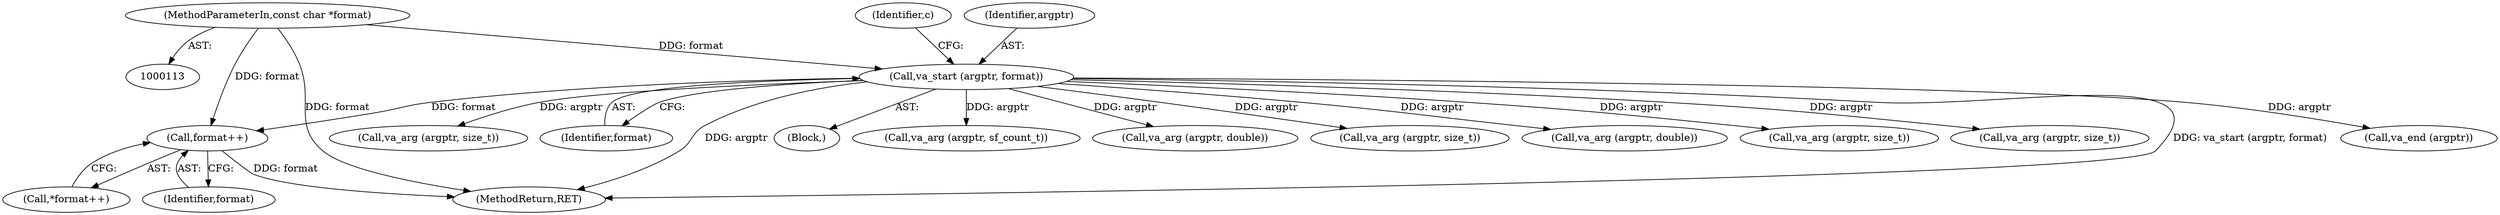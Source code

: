digraph "0_libsndfile_708e996c87c5fae77b104ccfeb8f6db784c32074_17@pointer" {
"1000142" [label="(Call,format++)"];
"1000135" [label="(Call,va_start (argptr, format))"];
"1000115" [label="(MethodParameterIn,const char *format)"];
"1000771" [label="(Call,va_arg (argptr, size_t))"];
"1000717" [label="(Call,va_arg (argptr, size_t))"];
"1000931" [label="(Call,va_end (argptr))"];
"1000140" [label="(Identifier,c)"];
"1000893" [label="(Call,va_arg (argptr, size_t))"];
"1000137" [label="(Identifier,format)"];
"1000115" [label="(MethodParameterIn,const char *format)"];
"1000141" [label="(Call,*format++)"];
"1000116" [label="(Block,)"];
"1000935" [label="(MethodReturn,RET)"];
"1000273" [label="(Call,va_arg (argptr, sf_count_t))"];
"1000143" [label="(Identifier,format)"];
"1000363" [label="(Call,va_arg (argptr, double))"];
"1000142" [label="(Call,format++)"];
"1000854" [label="(Call,va_arg (argptr, size_t))"];
"1000135" [label="(Call,va_start (argptr, format))"];
"1000413" [label="(Call,va_arg (argptr, double))"];
"1000136" [label="(Identifier,argptr)"];
"1000142" -> "1000141"  [label="AST: "];
"1000142" -> "1000143"  [label="CFG: "];
"1000143" -> "1000142"  [label="AST: "];
"1000141" -> "1000142"  [label="CFG: "];
"1000142" -> "1000935"  [label="DDG: format"];
"1000135" -> "1000142"  [label="DDG: format"];
"1000115" -> "1000142"  [label="DDG: format"];
"1000135" -> "1000116"  [label="AST: "];
"1000135" -> "1000137"  [label="CFG: "];
"1000136" -> "1000135"  [label="AST: "];
"1000137" -> "1000135"  [label="AST: "];
"1000140" -> "1000135"  [label="CFG: "];
"1000135" -> "1000935"  [label="DDG: va_start (argptr, format)"];
"1000135" -> "1000935"  [label="DDG: argptr"];
"1000115" -> "1000135"  [label="DDG: format"];
"1000135" -> "1000273"  [label="DDG: argptr"];
"1000135" -> "1000363"  [label="DDG: argptr"];
"1000135" -> "1000413"  [label="DDG: argptr"];
"1000135" -> "1000717"  [label="DDG: argptr"];
"1000135" -> "1000771"  [label="DDG: argptr"];
"1000135" -> "1000854"  [label="DDG: argptr"];
"1000135" -> "1000893"  [label="DDG: argptr"];
"1000135" -> "1000931"  [label="DDG: argptr"];
"1000115" -> "1000113"  [label="AST: "];
"1000115" -> "1000935"  [label="DDG: format"];
}
